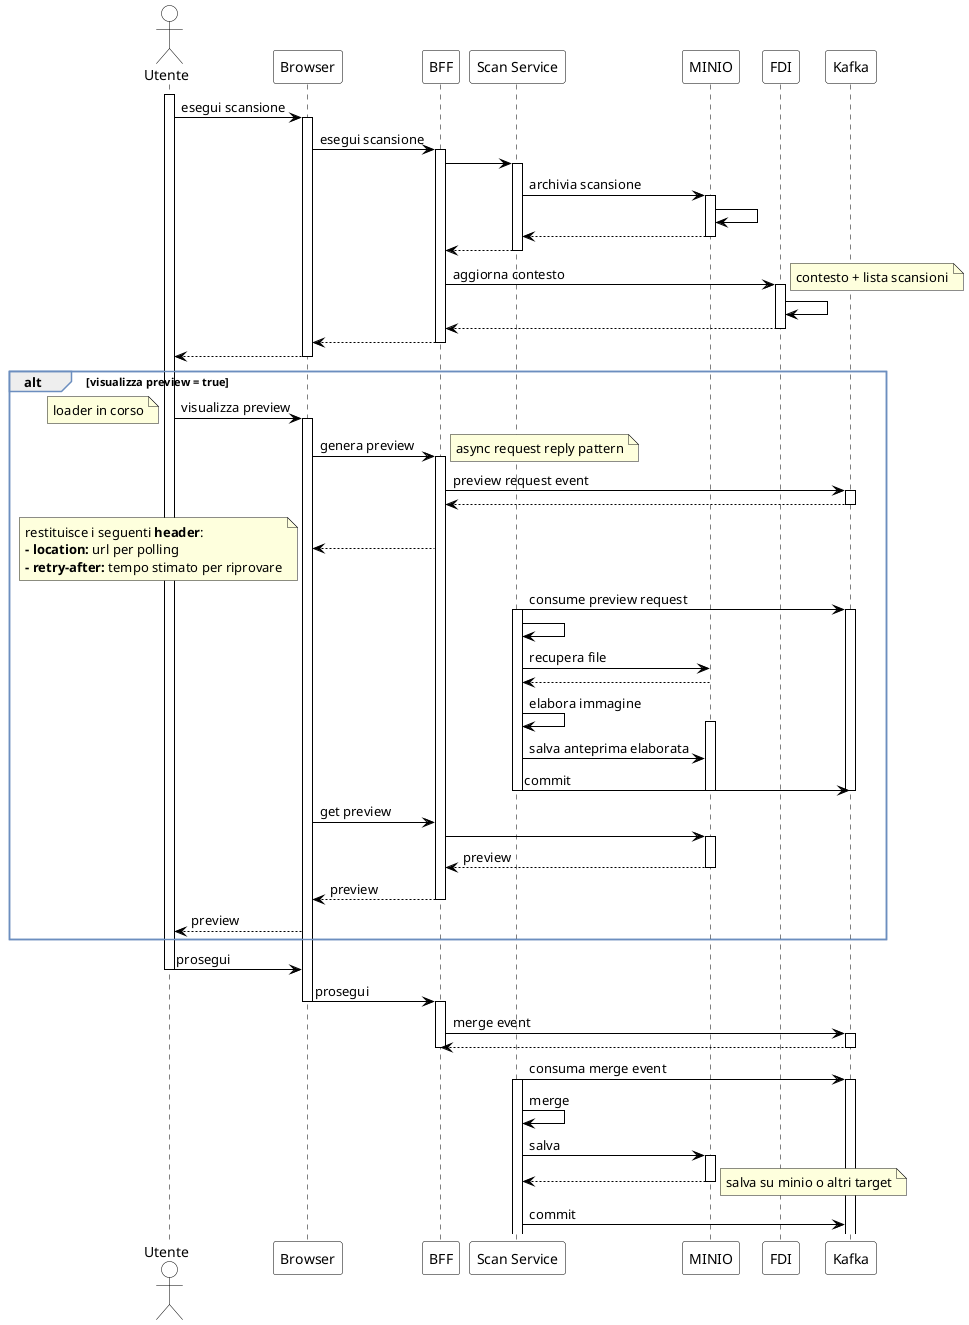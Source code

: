 @startuml
skinparam ActorBorderColor black
skinparam ActorBackgroundColor white
skinparam SequenceLifeLineBorderColor black
skinparam ParticipantBorderColor black
skinparam ParticipantBackgroundColor white
skinparam ArrowColor black
skinparam SequenceGroupBorderColor #6C8EBF 

actor actor as "Utente"
participant browser as "Browser"
participant bff as "BFF"
participant scanService as "Scan Service"
participant minio as "MINIO"
participant fdi as "FDI"
participant kafka as "Kafka"




activate actor
actor -> browser: esegui scansione

activate browser
browser -> bff : esegui scansione

activate bff

bff -> scanService
activate scanService 

scanService -> minio : archivia scansione
activate minio

minio -> minio

minio --> scanService
deactivate minio

scanService --> bff
deactivate scanService

bff -> fdi : aggiorna contesto
note right: contesto + lista scansioni
activate fdi

fdi -> fdi

fdi --> bff
deactivate fdi

bff --> browser
deactivate bff

browser --> actor
deactivate browser


alt visualizza preview = true
actor -> browser : visualizza preview
activate browser
note left: loader in corso

browser -> bff : genera preview
activate bff
note right: async request reply pattern

bff -> kafka : preview request event
activate kafka
kafka --> bff
deactivate kafka

bff --> browser
note bottom: restituisce i seguenti <b>header</b>:\n<b>- location:</b> url per polling\n<b>- retry-after:</b> tempo stimato per riprovare

scanService -> kafka : consume preview request
activate kafka
activate scanService 
scanService -> scanService

scanService -> minio : recupera file
minio --> scanService 

scanService -> scanService : elabora immagine
activate minio

scanService -> minio : salva anteprima elaborata
scanService -> kafka : commit
deactivate kafka
deactivate scanService 
deactivate minio
 
browser -> bff: get preview
bff -> minio
activate minio

minio --> bff : preview
deactivate minio
bff --> browser : preview
deactivate bff

browser --> actor : preview

end

actor -> browser : prosegui
deactivate actor
browser -> bff : prosegui
deactivate browser
activate bff

bff -> kafka : merge event
activate kafka
kafka --> bff
deactivate kafka
deactivate bff

scanService -> kafka : consuma merge event
activate scanService
activate kafka

scanService -> scanService : merge

scanService -> minio : salva
activate minio
minio --> scanService
deactivate minio
note right: salva su minio o altri target

scanService -> kafka : commit







@enduml